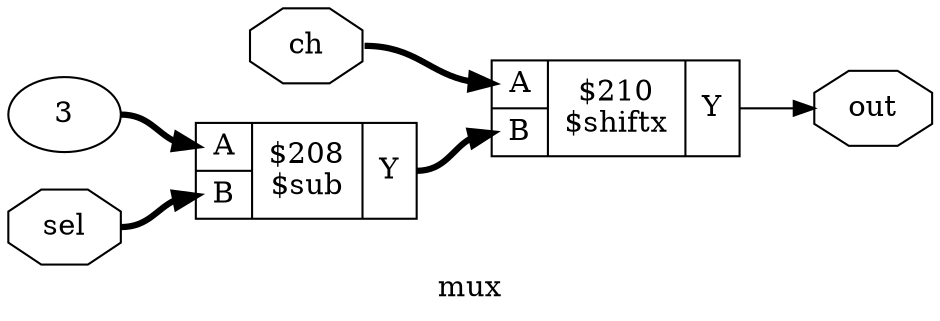 digraph "mux" {
label="mux";
rankdir="LR";
remincross=true;
n2 [ shape=octagon, label="ch", color="black", fontcolor="black" ];
n3 [ shape=octagon, label="out", color="black", fontcolor="black" ];
n4 [ shape=octagon, label="sel", color="black", fontcolor="black" ];
v0 [ label="3" ];
c8 [ shape=record, label="{{<p5> A|<p6> B}|$208\n$sub|{<p7> Y}}" ];
c9 [ shape=record, label="{{<p5> A|<p6> B}|$210\n$shiftx|{<p7> Y}}" ];
c8:p7:e -> c9:p6:w [color="black", style="setlinewidth(3)", label=""];
n2:e -> c9:p5:w [color="black", style="setlinewidth(3)", label=""];
c9:p7:e -> n3:w [color="black", label=""];
n4:e -> c8:p6:w [color="black", style="setlinewidth(3)", label=""];
v0:e -> c8:p5:w [color="black", style="setlinewidth(3)", label=""];
}
